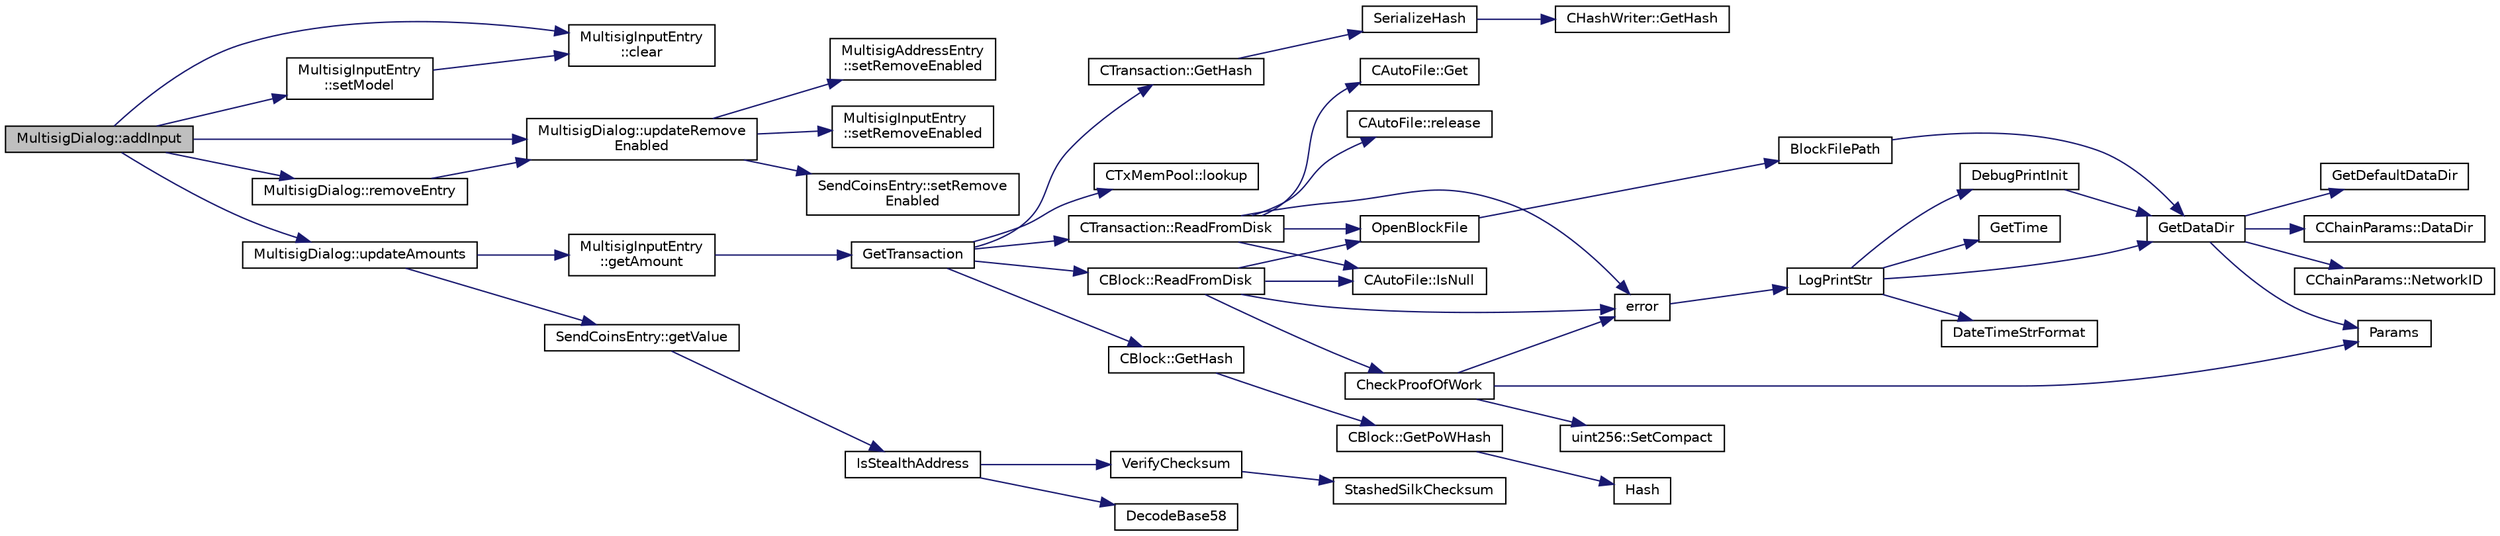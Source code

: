 digraph "MultisigDialog::addInput"
{
  edge [fontname="Helvetica",fontsize="10",labelfontname="Helvetica",labelfontsize="10"];
  node [fontname="Helvetica",fontsize="10",shape=record];
  rankdir="LR";
  Node60 [label="MultisigDialog::addInput",height=0.2,width=0.4,color="black", fillcolor="grey75", style="filled", fontcolor="black"];
  Node60 -> Node61 [color="midnightblue",fontsize="10",style="solid",fontname="Helvetica"];
  Node61 [label="MultisigInputEntry\l::setModel",height=0.2,width=0.4,color="black", fillcolor="white", style="filled",URL="$d9/d3d/class_multisig_input_entry.html#a2a75533b3c1f80ccde79ea5c31d806a8"];
  Node61 -> Node62 [color="midnightblue",fontsize="10",style="solid",fontname="Helvetica"];
  Node62 [label="MultisigInputEntry\l::clear",height=0.2,width=0.4,color="black", fillcolor="white", style="filled",URL="$d9/d3d/class_multisig_input_entry.html#a4e2c13566a3516c12641e805ed7849f8"];
  Node60 -> Node63 [color="midnightblue",fontsize="10",style="solid",fontname="Helvetica"];
  Node63 [label="MultisigDialog::removeEntry",height=0.2,width=0.4,color="black", fillcolor="white", style="filled",URL="$d4/df4/class_multisig_dialog.html#a6b2655facc9622e9d51508f355f165a2"];
  Node63 -> Node64 [color="midnightblue",fontsize="10",style="solid",fontname="Helvetica"];
  Node64 [label="MultisigDialog::updateRemove\lEnabled",height=0.2,width=0.4,color="black", fillcolor="white", style="filled",URL="$d4/df4/class_multisig_dialog.html#aa55e13d412a57d647f301a0269b11c6c"];
  Node64 -> Node65 [color="midnightblue",fontsize="10",style="solid",fontname="Helvetica"];
  Node65 [label="MultisigAddressEntry\l::setRemoveEnabled",height=0.2,width=0.4,color="black", fillcolor="white", style="filled",URL="$da/d39/class_multisig_address_entry.html#a79381bb67358d5844120953a5889ec22"];
  Node64 -> Node66 [color="midnightblue",fontsize="10",style="solid",fontname="Helvetica"];
  Node66 [label="MultisigInputEntry\l::setRemoveEnabled",height=0.2,width=0.4,color="black", fillcolor="white", style="filled",URL="$d9/d3d/class_multisig_input_entry.html#a5730cbfd36bf7c2535d805bfaff36349"];
  Node64 -> Node67 [color="midnightblue",fontsize="10",style="solid",fontname="Helvetica"];
  Node67 [label="SendCoinsEntry::setRemove\lEnabled",height=0.2,width=0.4,color="black", fillcolor="white", style="filled",URL="$d0/dbc/class_send_coins_entry.html#ab4a8df95b2081b2c7c7cf40bebbcea5c"];
  Node60 -> Node68 [color="midnightblue",fontsize="10",style="solid",fontname="Helvetica"];
  Node68 [label="MultisigDialog::updateAmounts",height=0.2,width=0.4,color="black", fillcolor="white", style="filled",URL="$d4/df4/class_multisig_dialog.html#a379a982d66b016e0e6f43a6d7dc8527a"];
  Node68 -> Node69 [color="midnightblue",fontsize="10",style="solid",fontname="Helvetica"];
  Node69 [label="MultisigInputEntry\l::getAmount",height=0.2,width=0.4,color="black", fillcolor="white", style="filled",URL="$d9/d3d/class_multisig_input_entry.html#a0b0e1379adc39ad68ab4a69b428a58f1"];
  Node69 -> Node70 [color="midnightblue",fontsize="10",style="solid",fontname="Helvetica"];
  Node70 [label="GetTransaction",height=0.2,width=0.4,color="black", fillcolor="white", style="filled",URL="$df/d0a/main_8cpp.html#a7d2a4633e4e0e8e4cb9c881d45a496b5"];
  Node70 -> Node71 [color="midnightblue",fontsize="10",style="solid",fontname="Helvetica"];
  Node71 [label="CTxMemPool::lookup",height=0.2,width=0.4,color="black", fillcolor="white", style="filled",URL="$db/d98/class_c_tx_mem_pool.html#ad6d9966cdeb4b6586f7186e709b4e77e"];
  Node70 -> Node72 [color="midnightblue",fontsize="10",style="solid",fontname="Helvetica"];
  Node72 [label="CTransaction::ReadFromDisk",height=0.2,width=0.4,color="black", fillcolor="white", style="filled",URL="$df/d43/class_c_transaction.html#ad9d526afecbd816c385343f60c5352fd"];
  Node72 -> Node73 [color="midnightblue",fontsize="10",style="solid",fontname="Helvetica"];
  Node73 [label="OpenBlockFile",height=0.2,width=0.4,color="black", fillcolor="white", style="filled",URL="$d4/dbf/main_8h.html#acaa494f20aefb99c5f5f9022a97d0040"];
  Node73 -> Node74 [color="midnightblue",fontsize="10",style="solid",fontname="Helvetica"];
  Node74 [label="BlockFilePath",height=0.2,width=0.4,color="black", fillcolor="white", style="filled",URL="$df/d0a/main_8cpp.html#ac8bea30995cabddbc181f7c3b81340f0"];
  Node74 -> Node75 [color="midnightblue",fontsize="10",style="solid",fontname="Helvetica"];
  Node75 [label="GetDataDir",height=0.2,width=0.4,color="black", fillcolor="white", style="filled",URL="$df/d2d/util_8cpp.html#ab83866a054745d4b30a3948a1b44beba"];
  Node75 -> Node76 [color="midnightblue",fontsize="10",style="solid",fontname="Helvetica"];
  Node76 [label="Params",height=0.2,width=0.4,color="black", fillcolor="white", style="filled",URL="$df/dbf/chainparams_8cpp.html#ace5c5b706d71a324a417dd2db394fd4a",tooltip="Return the currently selected parameters. "];
  Node75 -> Node77 [color="midnightblue",fontsize="10",style="solid",fontname="Helvetica"];
  Node77 [label="CChainParams::NetworkID",height=0.2,width=0.4,color="black", fillcolor="white", style="filled",URL="$d1/d4f/class_c_chain_params.html#a90dc493ec0c0325c98c3ac06eb99862b"];
  Node75 -> Node78 [color="midnightblue",fontsize="10",style="solid",fontname="Helvetica"];
  Node78 [label="GetDefaultDataDir",height=0.2,width=0.4,color="black", fillcolor="white", style="filled",URL="$df/d2d/util_8cpp.html#ab272995de020a3bcbf743be630e485c6"];
  Node75 -> Node79 [color="midnightblue",fontsize="10",style="solid",fontname="Helvetica"];
  Node79 [label="CChainParams::DataDir",height=0.2,width=0.4,color="black", fillcolor="white", style="filled",URL="$d1/d4f/class_c_chain_params.html#a959488b5d8e6fe62857940b831d73a78"];
  Node72 -> Node80 [color="midnightblue",fontsize="10",style="solid",fontname="Helvetica"];
  Node80 [label="CAutoFile::IsNull",height=0.2,width=0.4,color="black", fillcolor="white", style="filled",URL="$df/dc9/class_c_auto_file.html#a7fd47268b6d85a89acafdb73559f8e78",tooltip="Return true if the wrapped FILE* is NULL, false otherwise. "];
  Node72 -> Node81 [color="midnightblue",fontsize="10",style="solid",fontname="Helvetica"];
  Node81 [label="error",height=0.2,width=0.4,color="black", fillcolor="white", style="filled",URL="$d8/d3c/util_8h.html#af8985880cf4ef26df0a5aa2ffcb76662"];
  Node81 -> Node82 [color="midnightblue",fontsize="10",style="solid",fontname="Helvetica"];
  Node82 [label="LogPrintStr",height=0.2,width=0.4,color="black", fillcolor="white", style="filled",URL="$d8/d3c/util_8h.html#afd4c3002b2797c0560adddb6af3ca1da"];
  Node82 -> Node83 [color="midnightblue",fontsize="10",style="solid",fontname="Helvetica"];
  Node83 [label="DebugPrintInit",height=0.2,width=0.4,color="black", fillcolor="white", style="filled",URL="$df/d2d/util_8cpp.html#a751ff5f21d880737811136b5e0bcea12"];
  Node83 -> Node75 [color="midnightblue",fontsize="10",style="solid",fontname="Helvetica"];
  Node82 -> Node75 [color="midnightblue",fontsize="10",style="solid",fontname="Helvetica"];
  Node82 -> Node84 [color="midnightblue",fontsize="10",style="solid",fontname="Helvetica"];
  Node84 [label="DateTimeStrFormat",height=0.2,width=0.4,color="black", fillcolor="white", style="filled",URL="$df/d2d/util_8cpp.html#a749bc6776c8ec72d7c5e4dea56aee415"];
  Node82 -> Node85 [color="midnightblue",fontsize="10",style="solid",fontname="Helvetica"];
  Node85 [label="GetTime",height=0.2,width=0.4,color="black", fillcolor="white", style="filled",URL="$df/d2d/util_8cpp.html#a46fac5fba8ba905b5f9acb364f5d8c6f"];
  Node72 -> Node86 [color="midnightblue",fontsize="10",style="solid",fontname="Helvetica"];
  Node86 [label="CAutoFile::Get",height=0.2,width=0.4,color="black", fillcolor="white", style="filled",URL="$df/dc9/class_c_auto_file.html#a2c1ad2d25562fea82a54bdef2793a0dd",tooltip="Get wrapped FILE* without transfer of ownership. "];
  Node72 -> Node87 [color="midnightblue",fontsize="10",style="solid",fontname="Helvetica"];
  Node87 [label="CAutoFile::release",height=0.2,width=0.4,color="black", fillcolor="white", style="filled",URL="$df/dc9/class_c_auto_file.html#a25b51d94dc85c4140da0b15494ac9f8a",tooltip="Get wrapped FILE* with transfer of ownership. "];
  Node70 -> Node88 [color="midnightblue",fontsize="10",style="solid",fontname="Helvetica"];
  Node88 [label="CBlock::ReadFromDisk",height=0.2,width=0.4,color="black", fillcolor="white", style="filled",URL="$d3/d51/class_c_block.html#a77a1b1e9902e1e557d762f5a5f325cd8"];
  Node88 -> Node73 [color="midnightblue",fontsize="10",style="solid",fontname="Helvetica"];
  Node88 -> Node80 [color="midnightblue",fontsize="10",style="solid",fontname="Helvetica"];
  Node88 -> Node81 [color="midnightblue",fontsize="10",style="solid",fontname="Helvetica"];
  Node88 -> Node89 [color="midnightblue",fontsize="10",style="solid",fontname="Helvetica"];
  Node89 [label="CheckProofOfWork",height=0.2,width=0.4,color="black", fillcolor="white", style="filled",URL="$d1/d08/proofs_8cpp.html#a20a76dbc6ac5b8a6e0aaef85522b1069",tooltip="Check whether a block hash satisfies the proof-of-work requirement specified by nBits. "];
  Node89 -> Node90 [color="midnightblue",fontsize="10",style="solid",fontname="Helvetica"];
  Node90 [label="uint256::SetCompact",height=0.2,width=0.4,color="black", fillcolor="white", style="filled",URL="$d2/d86/classuint256.html#a54bc91c8535c43f881bba1fdb11ca7fa",tooltip="The \"compact\" format is a representation of a whole number N using an unsigned 32bit number similar t..."];
  Node89 -> Node76 [color="midnightblue",fontsize="10",style="solid",fontname="Helvetica"];
  Node89 -> Node81 [color="midnightblue",fontsize="10",style="solid",fontname="Helvetica"];
  Node70 -> Node91 [color="midnightblue",fontsize="10",style="solid",fontname="Helvetica"];
  Node91 [label="CBlock::GetHash",height=0.2,width=0.4,color="black", fillcolor="white", style="filled",URL="$d3/d51/class_c_block.html#a681acf1fa72ec2ed6c83ea5afc14e0f3"];
  Node91 -> Node92 [color="midnightblue",fontsize="10",style="solid",fontname="Helvetica"];
  Node92 [label="CBlock::GetPoWHash",height=0.2,width=0.4,color="black", fillcolor="white", style="filled",URL="$d3/d51/class_c_block.html#af203beb528a62ec30b0453cf5d860044"];
  Node92 -> Node93 [color="midnightblue",fontsize="10",style="solid",fontname="Helvetica"];
  Node93 [label="Hash",height=0.2,width=0.4,color="black", fillcolor="white", style="filled",URL="$db/dfb/hash_8h.html#ab3f6c437460137530d86e09c2c102e99"];
  Node70 -> Node94 [color="midnightblue",fontsize="10",style="solid",fontname="Helvetica"];
  Node94 [label="CTransaction::GetHash",height=0.2,width=0.4,color="black", fillcolor="white", style="filled",URL="$df/d43/class_c_transaction.html#a0b46d80e82ca324e82c2ce3fc1492bfa"];
  Node94 -> Node95 [color="midnightblue",fontsize="10",style="solid",fontname="Helvetica"];
  Node95 [label="SerializeHash",height=0.2,width=0.4,color="black", fillcolor="white", style="filled",URL="$db/dfb/hash_8h.html#a6de694e43f17c62025c6883965b65e63"];
  Node95 -> Node96 [color="midnightblue",fontsize="10",style="solid",fontname="Helvetica"];
  Node96 [label="CHashWriter::GetHash",height=0.2,width=0.4,color="black", fillcolor="white", style="filled",URL="$d2/def/class_c_hash_writer.html#ae94a937211502eabf19477630090093a"];
  Node68 -> Node97 [color="midnightblue",fontsize="10",style="solid",fontname="Helvetica"];
  Node97 [label="SendCoinsEntry::getValue",height=0.2,width=0.4,color="black", fillcolor="white", style="filled",URL="$d0/dbc/class_send_coins_entry.html#af36fb0ed9e2e07079c1a982b31e793c8"];
  Node97 -> Node98 [color="midnightblue",fontsize="10",style="solid",fontname="Helvetica"];
  Node98 [label="IsStealthAddress",height=0.2,width=0.4,color="black", fillcolor="white", style="filled",URL="$db/d2d/stealth_8cpp.html#a26c89afcb720e8b1a9c9dadaee26757b"];
  Node98 -> Node99 [color="midnightblue",fontsize="10",style="solid",fontname="Helvetica"];
  Node99 [label="DecodeBase58",height=0.2,width=0.4,color="black", fillcolor="white", style="filled",URL="$db/d9c/base58_8cpp.html#a0f74d1d6e7e982cad4b0e538acea4538",tooltip="Decode a base58-encoded string (psz) into a byte vector (vchRet). "];
  Node98 -> Node100 [color="midnightblue",fontsize="10",style="solid",fontname="Helvetica"];
  Node100 [label="VerifyChecksum",height=0.2,width=0.4,color="black", fillcolor="white", style="filled",URL="$db/d2d/stealth_8cpp.html#a5ff6f6775db5f747f5088c7ef8264b74"];
  Node100 -> Node101 [color="midnightblue",fontsize="10",style="solid",fontname="Helvetica"];
  Node101 [label="StashedSilkChecksum",height=0.2,width=0.4,color="black", fillcolor="white", style="filled",URL="$db/d2d/stealth_8cpp.html#abb79a3b98a10b85daf3f3ff35c1cbfa8"];
  Node60 -> Node64 [color="midnightblue",fontsize="10",style="solid",fontname="Helvetica"];
  Node60 -> Node62 [color="midnightblue",fontsize="10",style="solid",fontname="Helvetica"];
}
